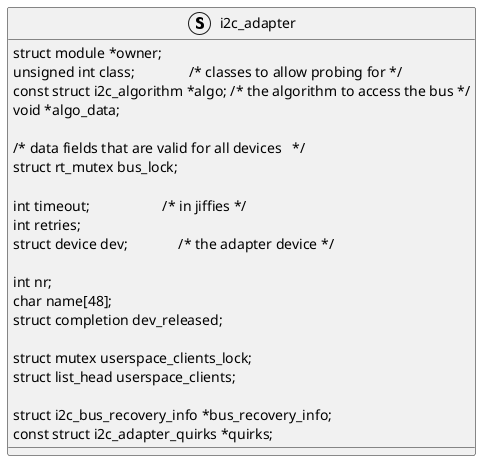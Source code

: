 @startuml I2C
struct i2c_adapter 
{
    struct module *owner;
    unsigned int class;               /* classes to allow probing for */
    const struct i2c_algorithm *algo; /* the algorithm to access the bus */
    void *algo_data;

    /* data fields that are valid for all devices   */
    struct rt_mutex bus_lock;

    int timeout;                    /* in jiffies */
    int retries;
    struct device dev;              /* the adapter device */

    int nr;
    char name[48];
    struct completion dev_released;

    struct mutex userspace_clients_lock;
    struct list_head userspace_clients;

    struct i2c_bus_recovery_info *bus_recovery_info;
    const struct i2c_adapter_quirks *quirks;
}
@enduml